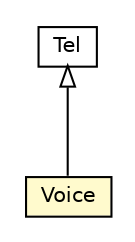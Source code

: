 #!/usr/local/bin/dot
#
# Class diagram 
# Generated by UMLGraph version R5_6-24-gf6e263 (http://www.umlgraph.org/)
#

digraph G {
	edge [fontname="Helvetica",fontsize=10,labelfontname="Helvetica",labelfontsize=10];
	node [fontname="Helvetica",fontsize=10,shape=plaintext];
	nodesep=0.25;
	ranksep=0.5;
	// org.universAAL.ontology.vcard.Voice
	c8604330 [label=<<table title="org.universAAL.ontology.vcard.Voice" border="0" cellborder="1" cellspacing="0" cellpadding="2" port="p" bgcolor="lemonChiffon" href="./Voice.html">
		<tr><td><table border="0" cellspacing="0" cellpadding="1">
<tr><td align="center" balign="center"> Voice </td></tr>
		</table></td></tr>
		</table>>, URL="./Voice.html", fontname="Helvetica", fontcolor="black", fontsize=10.0];
	// org.universAAL.ontology.vcard.Tel
	c8604333 [label=<<table title="org.universAAL.ontology.vcard.Tel" border="0" cellborder="1" cellspacing="0" cellpadding="2" port="p" href="./Tel.html">
		<tr><td><table border="0" cellspacing="0" cellpadding="1">
<tr><td align="center" balign="center"> Tel </td></tr>
		</table></td></tr>
		</table>>, URL="./Tel.html", fontname="Helvetica", fontcolor="black", fontsize=10.0];
	//org.universAAL.ontology.vcard.Voice extends org.universAAL.ontology.vcard.Tel
	c8604333:p -> c8604330:p [dir=back,arrowtail=empty];
}

